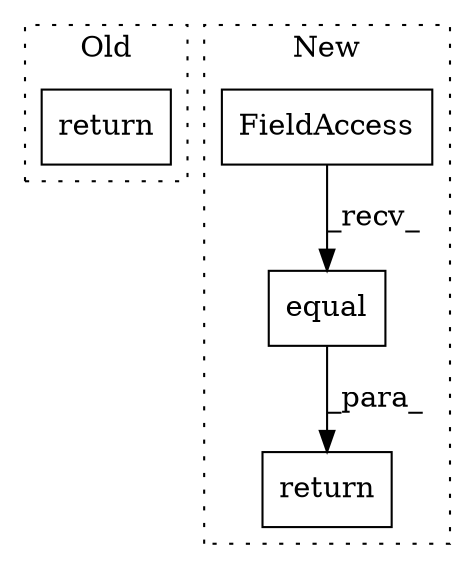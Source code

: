digraph G {
subgraph cluster0 {
1 [label="return" a="41" s="843" l="7" shape="box"];
label = "Old";
style="dotted";
}
subgraph cluster1 {
2 [label="equal" a="32" s="827,848" l="6,1" shape="box"];
3 [label="return" a="41" s="802" l="7" shape="box"];
4 [label="FieldAccess" a="22" s="809" l="9" shape="box"];
label = "New";
style="dotted";
}
2 -> 3 [label="_para_"];
4 -> 2 [label="_recv_"];
}